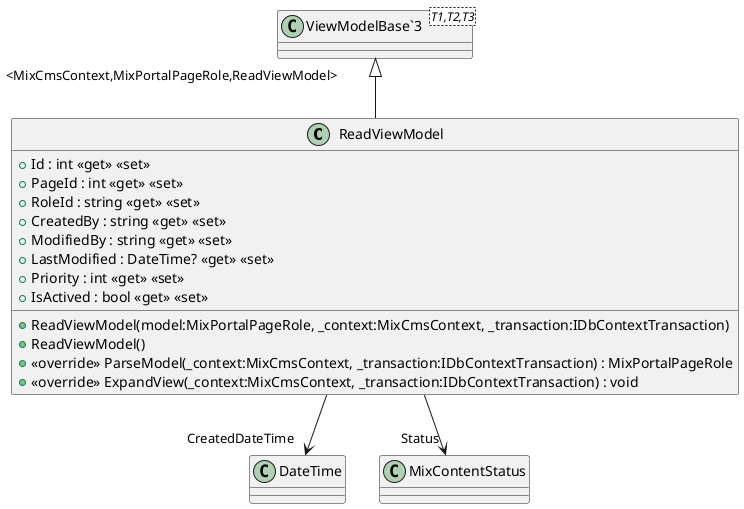 @startuml
class ReadViewModel {
    + Id : int <<get>> <<set>>
    + PageId : int <<get>> <<set>>
    + RoleId : string <<get>> <<set>>
    + CreatedBy : string <<get>> <<set>>
    + ModifiedBy : string <<get>> <<set>>
    + LastModified : DateTime? <<get>> <<set>>
    + Priority : int <<get>> <<set>>
    + IsActived : bool <<get>> <<set>>
    + ReadViewModel(model:MixPortalPageRole, _context:MixCmsContext, _transaction:IDbContextTransaction)
    + ReadViewModel()
    + <<override>> ParseModel(_context:MixCmsContext, _transaction:IDbContextTransaction) : MixPortalPageRole
    + <<override>> ExpandView(_context:MixCmsContext, _transaction:IDbContextTransaction) : void
}
class "ViewModelBase`3"<T1,T2,T3> {
}
"ViewModelBase`3" "<MixCmsContext,MixPortalPageRole,ReadViewModel>" <|-- ReadViewModel
ReadViewModel --> "CreatedDateTime" DateTime
ReadViewModel --> "Status" MixContentStatus
@enduml
